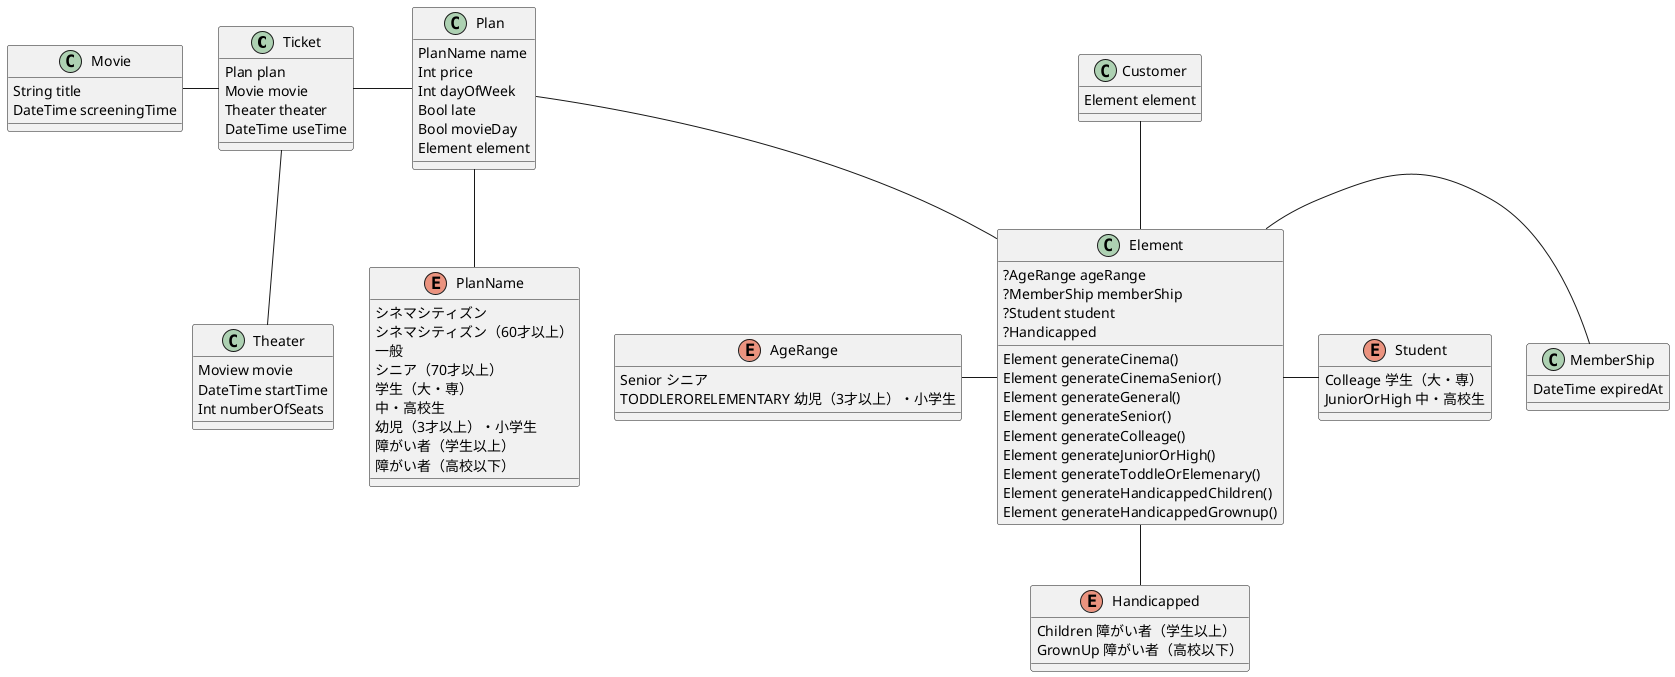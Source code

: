 @startuml
class Ticket {
    Plan plan
    Movie movie
    Theater theater
    DateTime useTime
}

class Movie {
    String title
    DateTime screeningTime
}

class Theater {
    Moview movie
    DateTime startTime
    Int numberOfSeats
}

class Element {
    ?AgeRange ageRange
    ?MemberShip memberShip
    ?Student student
    ?Handicapped

    Element generateCinema()
    Element generateCinemaSenior()
    Element generateGeneral()
    Element generateSenior()
    Element generateColleage()
    Element generateJuniorOrHigh()
    Element generateToddleOrElemenary()
    Element generateHandicappedChildren()
    Element generateHandicappedGrownup()
}

class MemberShip {
    DateTime expiredAt
}

enum Student {
    Colleage 学生（大・専）
    JuniorOrHigh 中・高校生
}

enum Handicapped {
    Children 障がい者（学生以上）
    GrownUp 障がい者（高校以下）
}

enum AgeRange {
    Senior シニア
    TODDLERORELEMENTARY 幼児（3才以上）・小学生
}

enum PlanName {
    シネマシティズン
    シネマシティズン（60才以上）
    一般
    シニア（70才以上）
    学生（大・専）
    中・高校生
    幼児（3才以上）・小学生
    障がい者（学生以上）
    障がい者（高校以下）
}

class Plan {
    PlanName name
    Int price
    Int dayOfWeek
    Bool late
    Bool movieDay
    Element element
}

class Customer {
    Element element
}

Ticket -right- Plan
Ticket -left- Movie
Ticket -down- Theater
Plan -- Element
Element - MemberShip
Element -left- AgeRange
Element -right- Student
Element -down- Handicapped
Plan -- PlanName
Customer -- Element
@enduml
